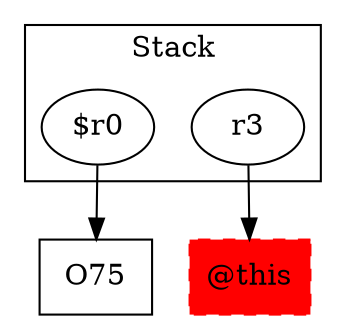 digraph sample {
  rankDir="LR";
  subgraph cluster_0 {
    label="Stack"
    "$r0"; "r3"; 
  }
  "$r0" -> { O75[shape=box]};
  "r3" -> { "@this"[shape=box]};
  "@this"[shape=box, style="filled,dashed"];
  "@this"[color="red"];
}
